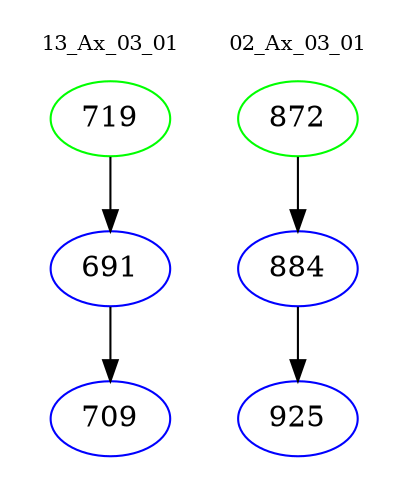 digraph{
subgraph cluster_0 {
color = white
label = "13_Ax_03_01";
fontsize=10;
T0_719 [label="719", color="green"]
T0_719 -> T0_691 [color="black"]
T0_691 [label="691", color="blue"]
T0_691 -> T0_709 [color="black"]
T0_709 [label="709", color="blue"]
}
subgraph cluster_1 {
color = white
label = "02_Ax_03_01";
fontsize=10;
T1_872 [label="872", color="green"]
T1_872 -> T1_884 [color="black"]
T1_884 [label="884", color="blue"]
T1_884 -> T1_925 [color="black"]
T1_925 [label="925", color="blue"]
}
}
